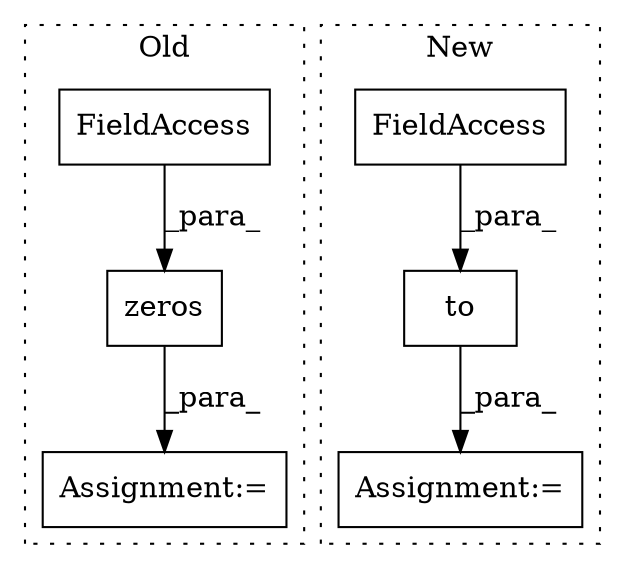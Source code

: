 digraph G {
subgraph cluster0 {
1 [label="zeros" a="32" s="884,939" l="6,1" shape="box"];
4 [label="FieldAccess" a="22" s="908" l="18" shape="box"];
5 [label="Assignment:=" a="7" s="877" l="1" shape="box"];
label = "Old";
style="dotted";
}
subgraph cluster1 {
2 [label="to" a="32" s="799,813" l="3,1" shape="box"];
3 [label="FieldAccess" a="22" s="802" l="11" shape="box"];
6 [label="Assignment:=" a="7" s="779" l="12" shape="box"];
label = "New";
style="dotted";
}
1 -> 5 [label="_para_"];
2 -> 6 [label="_para_"];
3 -> 2 [label="_para_"];
4 -> 1 [label="_para_"];
}